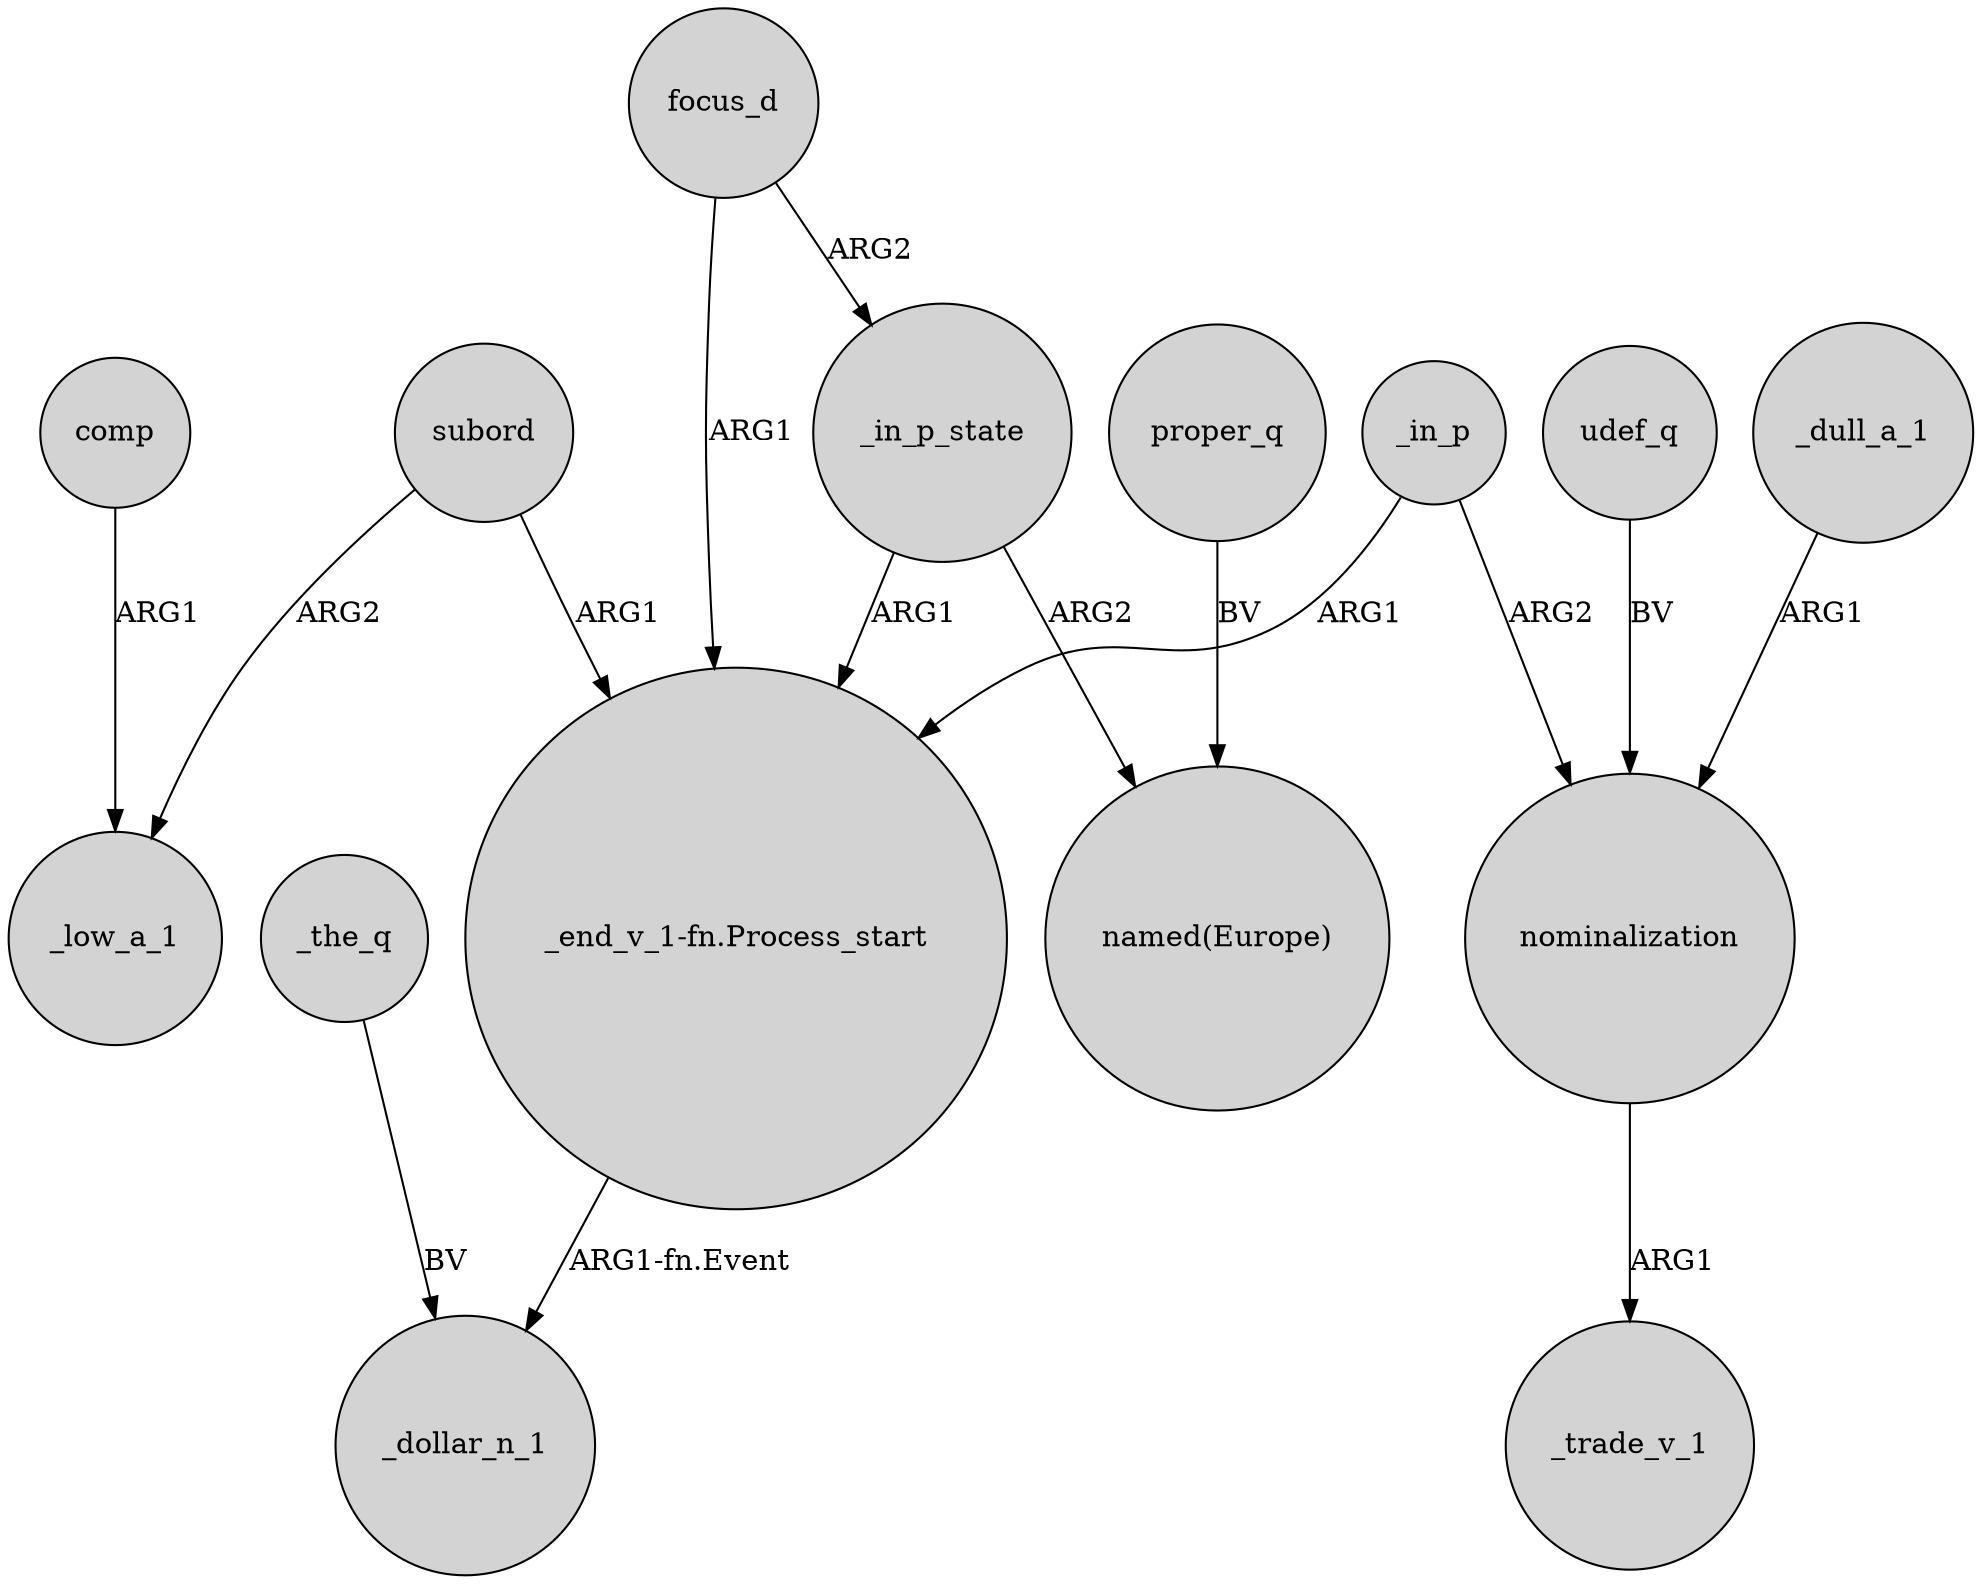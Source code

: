 digraph {
	node [shape=circle style=filled]
	_in_p -> "_end_v_1-fn.Process_start" [label=ARG1]
	subord -> _low_a_1 [label=ARG2]
	subord -> "_end_v_1-fn.Process_start" [label=ARG1]
	_the_q -> _dollar_n_1 [label=BV]
	focus_d -> _in_p_state [label=ARG2]
	comp -> _low_a_1 [label=ARG1]
	_in_p_state -> "_end_v_1-fn.Process_start" [label=ARG1]
	_dull_a_1 -> nominalization [label=ARG1]
	_in_p -> nominalization [label=ARG2]
	_in_p_state -> "named(Europe)" [label=ARG2]
	"_end_v_1-fn.Process_start" -> _dollar_n_1 [label="ARG1-fn.Event"]
	focus_d -> "_end_v_1-fn.Process_start" [label=ARG1]
	nominalization -> _trade_v_1 [label=ARG1]
	proper_q -> "named(Europe)" [label=BV]
	udef_q -> nominalization [label=BV]
}

